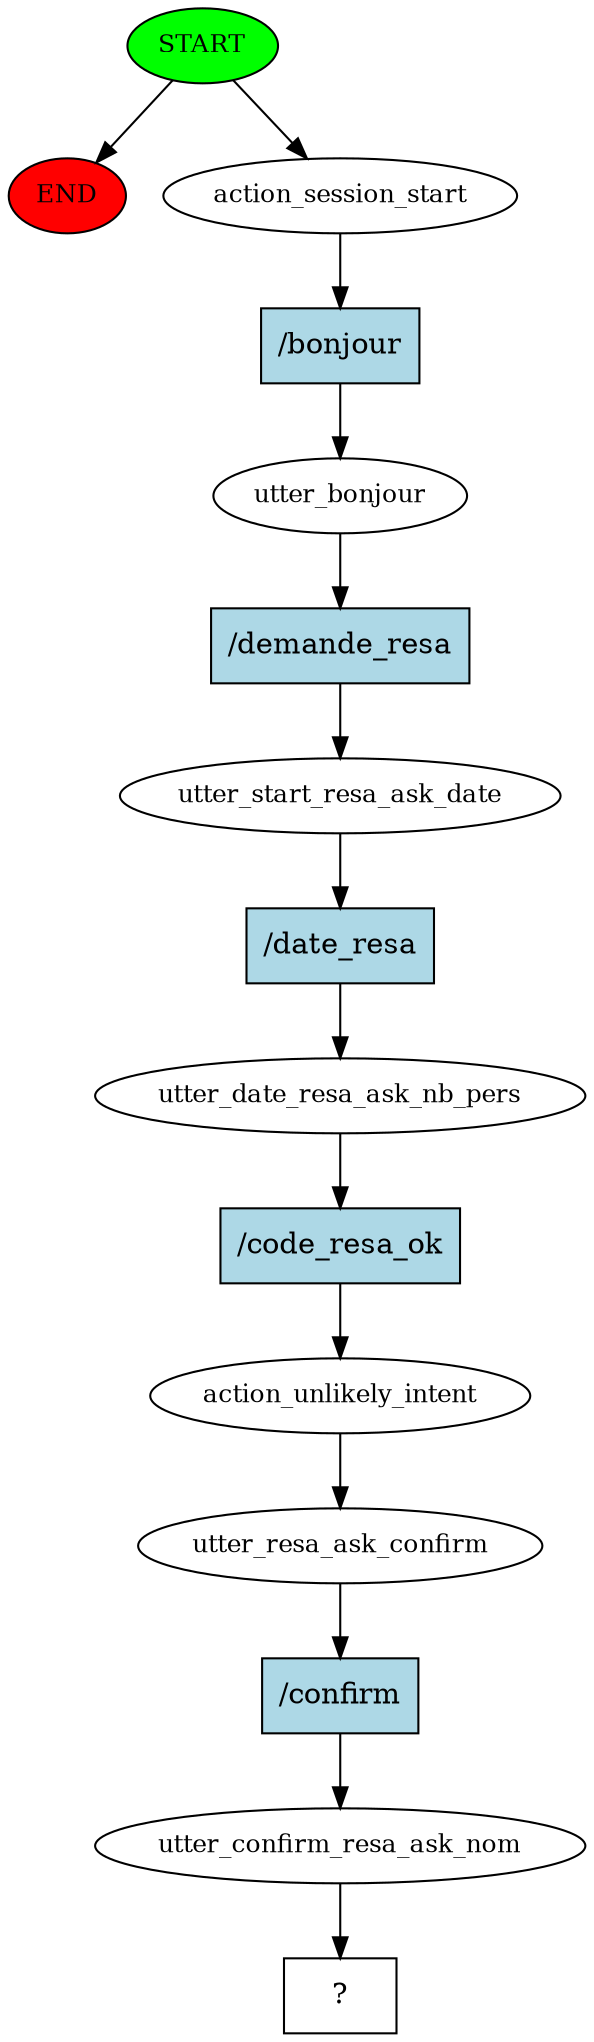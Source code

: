 digraph  {
0 [class="start active", fillcolor=green, fontsize=12, label=START, style=filled];
"-1" [class=end, fillcolor=red, fontsize=12, label=END, style=filled];
1 [class=active, fontsize=12, label=action_session_start];
2 [class=active, fontsize=12, label=utter_bonjour];
3 [class=active, fontsize=12, label=utter_start_resa_ask_date];
4 [class=active, fontsize=12, label=utter_date_resa_ask_nb_pers];
5 [class=active, fontsize=12, label=action_unlikely_intent];
6 [class=active, fontsize=12, label=utter_resa_ask_confirm];
7 [class=active, fontsize=12, label=utter_confirm_resa_ask_nom];
8 [class="intent dashed active", label="  ?  ", shape=rect];
9 [class="intent active", fillcolor=lightblue, label="/bonjour", shape=rect, style=filled];
10 [class="intent active", fillcolor=lightblue, label="/demande_resa", shape=rect, style=filled];
11 [class="intent active", fillcolor=lightblue, label="/date_resa", shape=rect, style=filled];
12 [class="intent active", fillcolor=lightblue, label="/code_resa_ok", shape=rect, style=filled];
13 [class="intent active", fillcolor=lightblue, label="/confirm", shape=rect, style=filled];
0 -> "-1"  [class="", key=NONE, label=""];
0 -> 1  [class=active, key=NONE, label=""];
1 -> 9  [class=active, key=0];
2 -> 10  [class=active, key=0];
3 -> 11  [class=active, key=0];
4 -> 12  [class=active, key=0];
5 -> 6  [class=active, key=NONE, label=""];
6 -> 13  [class=active, key=0];
7 -> 8  [class=active, key=NONE, label=""];
9 -> 2  [class=active, key=0];
10 -> 3  [class=active, key=0];
11 -> 4  [class=active, key=0];
12 -> 5  [class=active, key=0];
13 -> 7  [class=active, key=0];
}
